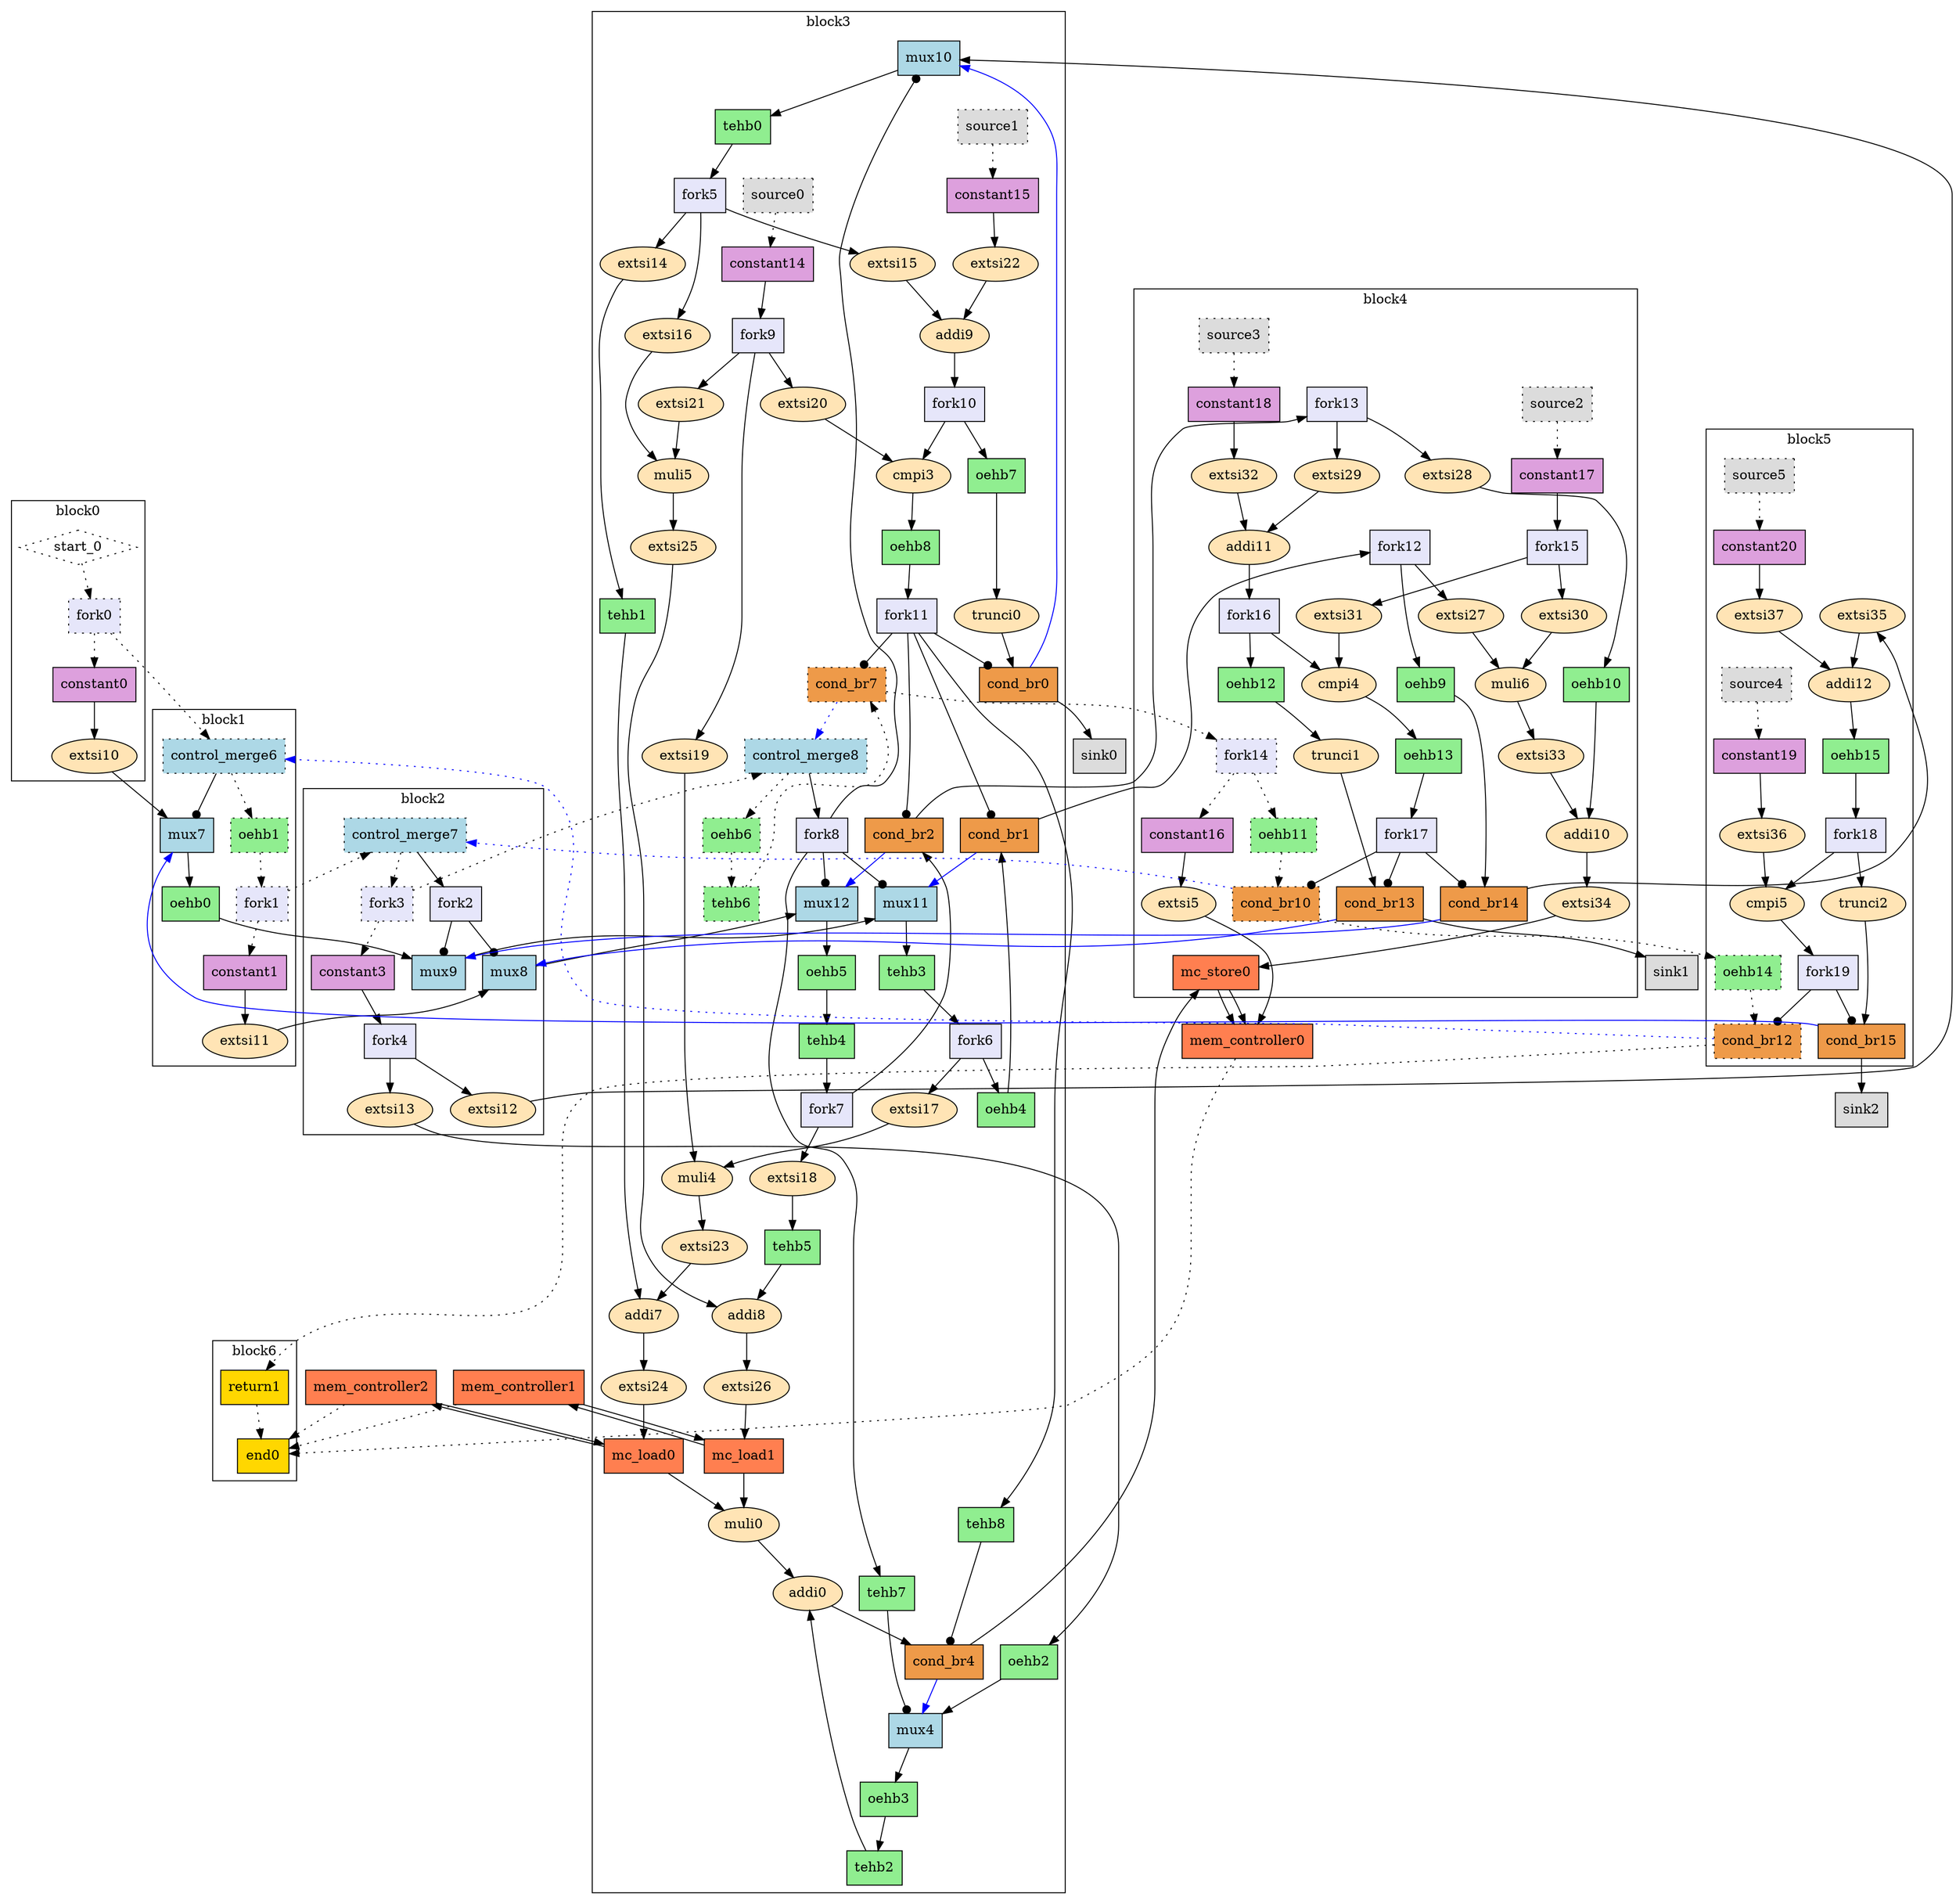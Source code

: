 Digraph G {
  splines=spline;
  compound=true; // Allow edges between clusters
  // Units/Channels in BB 0
  subgraph "cluster0" {
    label="block0"
    // Units from function arguments
    "start_0" [mlir_op="handshake.func", shape=diamond, label="start_0", style="dotted", type="Entry", control="true", in="in1:0", out="out1:0", bbID=1]
    // Units in BB 0
    "fork0" [mlir_op="handshake.fork", label="fork0", fillcolor=lavender, shape="box", style="filled, dotted", type="Fork", delay="0.000 0.100 0.100 0.000 0.000 0.000 0.000 0.000", in="in1:0", out="out1:0 out2:0", bbID=1]
    "constant0" [mlir_op="handshake.constant", label="constant0", fillcolor=plum, shape="box", style="filled", type="Constant", delay="0.000 0.000 0.000 0.000 0.000 0.000 0.000 0.000", in="in1:1", out="out1:1", value="0x0", bbID=1]
    "extsi10" [mlir_op="arith.extsi", label="extsi10", fillcolor=moccasin, shape="oval", style="filled", type="Operator", delay="0.000 0.000 0.000 0.000 0.000 0.000 0.000 0.000", in="in1:1", latency="0", op="sext_op", out="out1:6", II=1, bbID=1]
    // Channels from function arguments
    "start_0" -> "fork0" [style="dotted", dir="both", arrowtail="none", arrowhead="normal", from="out1", to="in1"]
    // Channels in BB 0
    "fork0" -> "constant0" [style="dotted", dir="both", arrowtail="none", arrowhead="normal", from="out2", to="in1"]
    "constant0" -> "extsi10" [style="solid", dir="both", arrowtail="none", arrowhead="normal", from="out1", to="in1"]
  }
  // Units/Channels in BB 1
  subgraph "cluster1" {
    label="block1"
    // Units in BB 1
    "mux7" [mlir_op="handshake.mux", label="mux7", fillcolor=lightblue, shape="box", style="filled", type="Mux", delay="1.412 1.397 0.000 1.412 1.397 1.412 0.000 0.000", in="in1?:1 in2:6 in3:6", out="out1:6", bbID=2]
    "control_merge6" [mlir_op="handshake.control_merge", label="control_merge6", fillcolor=lightblue, shape="box", style="filled, dotted", type="CntrlMerge", delay="0.000 1.397 0.000 0.000 0.000 0.000 0.000 0.000", in="in1:0 in2:0", out="out1:0 out2?:1", bbID=2]
    "oehb1" [mlir_op="handshake.oehb", label="oehb1", fillcolor=lightgreen, shape="box", style="filled, dotted", type="OEHB", delay="0.000 0.000 0.000 0.000 0.000 0.000 0.000 0.000", in="in1:0", out="out1:0", bbID=2, slots=1]
    "fork1" [mlir_op="handshake.fork", label="fork1", fillcolor=lavender, shape="box", style="filled, dotted", type="Fork", delay="0.000 0.100 0.100 0.000 0.000 0.000 0.000 0.000", in="in1:0", out="out1:0 out2:0", bbID=2]
    "constant1" [mlir_op="handshake.constant", label="constant1", fillcolor=plum, shape="box", style="filled", type="Constant", delay="0.000 0.000 0.000 0.000 0.000 0.000 0.000 0.000", in="in1:1", out="out1:1", value="0x0", bbID=2]
    "extsi11" [mlir_op="arith.extsi", label="extsi11", fillcolor=moccasin, shape="oval", style="filled", type="Operator", delay="0.000 0.000 0.000 0.000 0.000 0.000 0.000 0.000", in="in1:1", latency="0", op="sext_op", out="out1:6", II=1, bbID=2]
    "oehb0" [mlir_op="handshake.oehb", label="oehb0", fillcolor=lightgreen, shape="box", style="filled", type="OEHB", delay="0.000 0.000 0.000 0.000 0.000 0.000 0.000 0.000", in="in1:6", out="out1:6", bbID=2, slots=1]
    // Channels in BB 1
    "mux7" -> "oehb0" [style="solid", dir="both", arrowtail="none", arrowhead="normal", from="out1", to="in1"]
    "control_merge6" -> "oehb1" [style="dotted", dir="both", arrowtail="none", arrowhead="normal", from="out1", to="in1"]
    "control_merge6" -> "mux7" [style="solid", dir="both", arrowtail="none", arrowhead="dot", from="out2", to="in1"]
    "oehb1" -> "fork1" [style="dotted", dir="both", arrowtail="none", arrowhead="normal", from="out1", to="in1"]
    "fork1" -> "constant1" [style="dotted", dir="both", arrowtail="none", arrowhead="normal", from="out1", to="in1"]
    "constant1" -> "extsi11" [style="solid", dir="both", arrowtail="none", arrowhead="normal", from="out1", to="in1"]
  }
  // Units/Channels in BB 2
  subgraph "cluster2" {
    label="block2"
    // Units in BB 2
    "mux8" [mlir_op="handshake.mux", label="mux8", fillcolor=lightblue, shape="box", style="filled", type="Mux", delay="1.412 1.397 0.000 1.412 1.397 1.412 0.000 0.000", in="in1?:1 in2:6 in3:6", out="out1:6", bbID=3]
    "mux9" [mlir_op="handshake.mux", label="mux9", fillcolor=lightblue, shape="box", style="filled", type="Mux", delay="1.412 1.397 0.000 1.412 1.397 1.412 0.000 0.000", in="in1?:1 in2:6 in3:6", out="out1:6", bbID=3]
    "control_merge7" [mlir_op="handshake.control_merge", label="control_merge7", fillcolor=lightblue, shape="box", style="filled, dotted", type="CntrlMerge", delay="0.000 1.397 0.000 0.000 0.000 0.000 0.000 0.000", in="in1:0 in2:0", out="out1:0 out2?:1", bbID=3]
    "fork2" [mlir_op="handshake.fork", label="fork2", fillcolor=lavender, shape="box", style="filled", type="Fork", delay="0.000 0.100 0.100 0.000 0.000 0.000 0.000 0.000", in="in1:1", out="out1:1 out2:1", bbID=3]
    "fork3" [mlir_op="handshake.fork", label="fork3", fillcolor=lavender, shape="box", style="filled, dotted", type="Fork", delay="0.000 0.100 0.100 0.000 0.000 0.000 0.000 0.000", in="in1:0", out="out1:0 out2:0", bbID=3]
    "constant3" [mlir_op="handshake.constant", label="constant3", fillcolor=plum, shape="box", style="filled", type="Constant", delay="0.000 0.000 0.000 0.000 0.000 0.000 0.000 0.000", in="in1:1", out="out1:1", value="0x0", bbID=3]
    "fork4" [mlir_op="handshake.fork", label="fork4", fillcolor=lavender, shape="box", style="filled", type="Fork", delay="0.000 0.100 0.100 0.000 0.000 0.000 0.000 0.000", in="in1:1", out="out1:1 out2:1", bbID=3]
    "extsi12" [mlir_op="arith.extsi", label="extsi12", fillcolor=moccasin, shape="oval", style="filled", type="Operator", delay="0.000 0.000 0.000 0.000 0.000 0.000 0.000 0.000", in="in1:1", latency="0", op="sext_op", out="out1:6", II=1, bbID=3]
    "extsi13" [mlir_op="arith.extsi", label="extsi13", fillcolor=moccasin, shape="oval", style="filled", type="Operator", delay="0.000 0.000 0.000 0.000 0.000 0.000 0.000 0.000", in="in1:1", latency="0", op="sext_op", out="out1:32", II=1, bbID=3]
    // Channels in BB 2
    "control_merge7" -> "fork3" [style="dotted", dir="both", arrowtail="none", arrowhead="normal", from="out1", to="in1"]
    "control_merge7" -> "fork2" [style="solid", dir="both", arrowtail="none", arrowhead="normal", from="out2", to="in1"]
    "fork2" -> "mux9" [style="solid", dir="both", arrowtail="none", arrowhead="dot", from="out1", to="in1"]
    "fork2" -> "mux8" [style="solid", dir="both", arrowtail="none", arrowhead="dot", from="out2", to="in1"]
    "fork3" -> "constant3" [style="dotted", dir="both", arrowtail="none", arrowhead="normal", from="out1", to="in1"]
    "constant3" -> "fork4" [style="solid", dir="both", arrowtail="none", arrowhead="normal", from="out1", to="in1"]
    "fork4" -> "extsi12" [style="solid", dir="both", arrowtail="none", arrowhead="normal", from="out1", to="in1"]
    "fork4" -> "extsi13" [style="solid", dir="both", arrowtail="none", arrowhead="normal", from="out2", to="in1"]
  }
  // Units/Channels in BB 3
  subgraph "cluster3" {
    label="block3"
    // Units in BB 3
    "mux10" [mlir_op="handshake.mux", label="mux10", fillcolor=lightblue, shape="box", style="filled", type="Mux", delay="1.412 1.397 0.000 1.412 1.397 1.412 0.000 0.000", in="in1?:1 in2:6 in3:6", out="out1:6", bbID=4]
    "tehb0" [mlir_op="handshake.tehb", label="tehb0", fillcolor=lightgreen, shape="box", style="filled", type="Buffer", delay="0.000 0.000 0.000 0.000 0.000 0.000 0.000 0.000", in="in1:6", out="out1:6", transparent="true", bbID=4, slots=4001]
    "fork5" [mlir_op="handshake.fork", label="fork5", fillcolor=lavender, shape="box", style="filled", type="Fork", delay="0.000 0.100 0.100 0.000 0.000 0.000 0.000 0.000", in="in1:6", out="out1:6 out2:6 out3:6", bbID=4]
    "extsi14" [mlir_op="arith.extsi", label="extsi14", fillcolor=moccasin, shape="oval", style="filled", type="Operator", delay="0.000 0.000 0.000 0.000 0.000 0.000 0.000 0.000", in="in1:6", latency="0", op="sext_op", out="out1:13", II=1, bbID=4]
    "extsi15" [mlir_op="arith.extsi", label="extsi15", fillcolor=moccasin, shape="oval", style="filled", type="Operator", delay="0.000 0.000 0.000 0.000 0.000 0.000 0.000 0.000", in="in1:6", latency="0", op="sext_op", out="out1:7", II=1, bbID=4]
    "extsi16" [mlir_op="arith.extsi", label="extsi16", fillcolor=moccasin, shape="oval", style="filled", type="Operator", delay="0.000 0.000 0.000 0.000 0.000 0.000 0.000 0.000", in="in1:6", latency="0", op="sext_op", out="out1:12", II=1, bbID=4]
    "oehb2" [mlir_op="handshake.oehb", label="oehb2", fillcolor=lightgreen, shape="box", style="filled", type="OEHB", delay="0.000 0.000 0.000 0.000 0.000 0.000 0.000 0.000", in="in1:32", out="out1:32", bbID=4, slots=1]
    "tehb7" [mlir_op="handshake.tehb", label="tehb7", fillcolor=lightgreen, shape="box", style="filled", type="Buffer", delay="0.000 0.000 0.000 0.000 0.000 0.000 0.000 0.000", in="in1:1", out="out1:1", transparent="true", bbID=4, slots=2007]
    "mux4" [mlir_op="handshake.mux", label="mux4", fillcolor=lightblue, shape="box", style="filled", type="Mux", delay="1.412 1.397 0.000 1.412 1.397 1.412 0.000 0.000", in="in1?:1 in2:32 in3:32", out="out1:32", bbID=4]
    "mux11" [mlir_op="handshake.mux", label="mux11", fillcolor=lightblue, shape="box", style="filled", type="Mux", delay="1.412 1.397 0.000 1.412 1.397 1.412 0.000 0.000", in="in1?:1 in2:6 in3:6", out="out1:6", bbID=4]
    "tehb3" [mlir_op="handshake.tehb", label="tehb3", fillcolor=lightgreen, shape="box", style="filled", type="Buffer", delay="0.000 0.000 0.000 0.000 0.000 0.000 0.000 0.000", in="in1:6", out="out1:6", transparent="true", bbID=4, slots=4001]
    "fork6" [mlir_op="handshake.fork", label="fork6", fillcolor=lavender, shape="box", style="filled", type="Fork", delay="0.000 0.100 0.100 0.000 0.000 0.000 0.000 0.000", in="in1:6", out="out1:6 out2:6", bbID=4]
    "extsi17" [mlir_op="arith.extsi", label="extsi17", fillcolor=moccasin, shape="oval", style="filled", type="Operator", delay="0.000 0.000 0.000 0.000 0.000 0.000 0.000 0.000", in="in1:6", latency="0", op="sext_op", out="out1:12", II=1, bbID=4]
    "mux12" [mlir_op="handshake.mux", label="mux12", fillcolor=lightblue, shape="box", style="filled", type="Mux", delay="1.412 1.397 0.000 1.412 1.397 1.412 0.000 0.000", in="in1?:1 in2:6 in3:6", out="out1:6", bbID=4]
    "oehb5" [mlir_op="handshake.oehb", label="oehb5", fillcolor=lightgreen, shape="box", style="filled", type="OEHB", delay="0.000 0.000 0.000 0.000 0.000 0.000 0.000 0.000", in="in1:6", out="out1:6", bbID=4, slots=1]
    "tehb4" [mlir_op="handshake.tehb", label="tehb4", fillcolor=lightgreen, shape="box", style="filled", type="Buffer", delay="0.000 0.000 0.000 0.000 0.000 0.000 0.000 0.000", in="in1:6", out="out1:6", transparent="true", bbID=4, slots=4001]
    "fork7" [mlir_op="handshake.fork", label="fork7", fillcolor=lavender, shape="box", style="filled", type="Fork", delay="0.000 0.100 0.100 0.000 0.000 0.000 0.000 0.000", in="in1:6", out="out1:6 out2:6", bbID=4]
    "extsi18" [mlir_op="arith.extsi", label="extsi18", fillcolor=moccasin, shape="oval", style="filled", type="Operator", delay="0.000 0.000 0.000 0.000 0.000 0.000 0.000 0.000", in="in1:6", latency="0", op="sext_op", out="out1:13", II=1, bbID=4]
    "control_merge8" [mlir_op="handshake.control_merge", label="control_merge8", fillcolor=lightblue, shape="box", style="filled, dotted", type="CntrlMerge", delay="0.000 1.397 0.000 0.000 0.000 0.000 0.000 0.000", in="in1:0 in2:0", out="out1:0 out2?:1", bbID=4]
    "fork8" [mlir_op="handshake.fork", label="fork8", fillcolor=lavender, shape="box", style="filled", type="Fork", delay="0.000 0.100 0.100 0.000 0.000 0.000 0.000 0.000", in="in1:1", out="out1:1 out2:1 out3:1 out4:1", bbID=4]
    "source0" [mlir_op="handshake.source", label="source0", fillcolor=gainsboro, shape="box", style="filled, dotted", type="Source", delay="0.000 0.000 0.000 0.000 0.000 0.000 0.000 0.000", out="out1:0", bbID=4]
    "constant14" [mlir_op="handshake.constant", label="constant14", fillcolor=plum, shape="box", style="filled", type="Constant", delay="0.000 0.000 0.000 0.000 0.000 0.000 0.000 0.000", in="in1:6", out="out1:6", value="0x1e", bbID=4]
    "fork9" [mlir_op="handshake.fork", label="fork9", fillcolor=lavender, shape="box", style="filled", type="Fork", delay="0.000 0.100 0.100 0.000 0.000 0.000 0.000 0.000", in="in1:6", out="out1:6 out2:6 out3:6", bbID=4]
    "extsi19" [mlir_op="arith.extsi", label="extsi19", fillcolor=moccasin, shape="oval", style="filled", type="Operator", delay="0.000 0.000 0.000 0.000 0.000 0.000 0.000 0.000", in="in1:6", latency="0", op="sext_op", out="out1:12", II=1, bbID=4]
    "extsi20" [mlir_op="arith.extsi", label="extsi20", fillcolor=moccasin, shape="oval", style="filled", type="Operator", delay="0.000 0.000 0.000 0.000 0.000 0.000 0.000 0.000", in="in1:6", latency="0", op="sext_op", out="out1:7", II=1, bbID=4]
    "extsi21" [mlir_op="arith.extsi", label="extsi21", fillcolor=moccasin, shape="oval", style="filled", type="Operator", delay="0.000 0.000 0.000 0.000 0.000 0.000 0.000 0.000", in="in1:6", latency="0", op="sext_op", out="out1:12", II=1, bbID=4]
    "source1" [mlir_op="handshake.source", label="source1", fillcolor=gainsboro, shape="box", style="filled, dotted", type="Source", delay="0.000 0.000 0.000 0.000 0.000 0.000 0.000 0.000", out="out1:0", bbID=4]
    "constant15" [mlir_op="handshake.constant", label="constant15", fillcolor=plum, shape="box", style="filled", type="Constant", delay="0.000 0.000 0.000 0.000 0.000 0.000 0.000 0.000", in="in1:2", out="out1:2", value="0x1", bbID=4]
    "extsi22" [mlir_op="arith.extsi", label="extsi22", fillcolor=moccasin, shape="oval", style="filled", type="Operator", delay="0.000 0.000 0.000 0.000 0.000 0.000 0.000 0.000", in="in1:2", latency="0", op="sext_op", out="out1:7", II=1, bbID=4]
    "muli4" [mlir_op="arith.muli", label="muli4", fillcolor=moccasin, shape="oval", style="filled", type="Operator", delay="0.000 0.000 0.000 1.409 0.000 0.000 0.000 0.000", in="in1:12 in2:12", latency="4", op="mul_op", out="out1:12", II=1, bbID=4]
    "extsi23" [mlir_op="arith.extsi", label="extsi23", fillcolor=moccasin, shape="oval", style="filled", type="Operator", delay="0.000 0.000 0.000 0.000 0.000 0.000 0.000 0.000", in="in1:12", latency="0", op="sext_op", out="out1:13", II=1, bbID=4]
    "tehb1" [mlir_op="handshake.tehb", label="tehb1", fillcolor=lightgreen, shape="box", style="filled", type="Buffer", delay="0.000 0.000 0.000 0.000 0.000 0.000 0.000 0.000", in="in1:13", out="out1:13", transparent="true", bbID=4, slots=2003]
    "addi7" [mlir_op="arith.addi", label="addi7", fillcolor=moccasin, shape="oval", style="filled", type="Operator", delay="2.047 1.397 1.400 1.409 0.000 0.000 0.000 0.000", in="in1:13 in2:13", latency="0", op="add_op", out="out1:13", II=1, bbID=4]
    "extsi24" [mlir_op="arith.extsi", label="extsi24", fillcolor=moccasin, shape="oval", style="filled", type="Operator", delay="0.000 0.000 0.000 0.000 0.000 0.000 0.000 0.000", in="in1:13", latency="0", op="sext_op", out="out1:32", II=1, bbID=4]
    "mc_load0" [mlir_op="handshake.mc_load", label="mc_load0", fillcolor=coral, shape="box", style="filled", type="Operator", delay="1.412 1.409 0.000 0.000 0.000 0.000 0.000 0.000", in="in1:32 in2:32", latency="1", op="mc_load_op", out="out1:32 out2:32", II=1, bbID=4, portId=0]
    "muli5" [mlir_op="arith.muli", label="muli5", fillcolor=moccasin, shape="oval", style="filled", type="Operator", delay="0.000 0.000 0.000 1.409 0.000 0.000 0.000 0.000", in="in1:12 in2:12", latency="4", op="mul_op", out="out1:12", II=1, bbID=4]
    "extsi25" [mlir_op="arith.extsi", label="extsi25", fillcolor=moccasin, shape="oval", style="filled", type="Operator", delay="0.000 0.000 0.000 0.000 0.000 0.000 0.000 0.000", in="in1:12", latency="0", op="sext_op", out="out1:13", II=1, bbID=4]
    "tehb5" [mlir_op="handshake.tehb", label="tehb5", fillcolor=lightgreen, shape="box", style="filled", type="Buffer", delay="0.000 0.000 0.000 0.000 0.000 0.000 0.000 0.000", in="in1:13", out="out1:13", transparent="true", bbID=4, slots=2003]
    "addi8" [mlir_op="arith.addi", label="addi8", fillcolor=moccasin, shape="oval", style="filled", type="Operator", delay="2.047 1.397 1.400 1.409 0.000 0.000 0.000 0.000", in="in1:13 in2:13", latency="0", op="add_op", out="out1:13", II=1, bbID=4]
    "extsi26" [mlir_op="arith.extsi", label="extsi26", fillcolor=moccasin, shape="oval", style="filled", type="Operator", delay="0.000 0.000 0.000 0.000 0.000 0.000 0.000 0.000", in="in1:13", latency="0", op="sext_op", out="out1:32", II=1, bbID=4]
    "mc_load1" [mlir_op="handshake.mc_load", label="mc_load1", fillcolor=coral, shape="box", style="filled", type="Operator", delay="1.412 1.409 0.000 0.000 0.000 0.000 0.000 0.000", in="in1:32 in2:32", latency="1", op="mc_load_op", out="out1:32 out2:32", II=1, bbID=4, portId=0]
    "muli0" [mlir_op="arith.muli", label="muli0", fillcolor=moccasin, shape="oval", style="filled", type="Operator", delay="0.000 0.000 0.000 1.409 0.000 0.000 0.000 0.000", in="in1:32 in2:32", latency="4", op="mul_op", out="out1:32", II=1, bbID=4]
    "oehb3" [mlir_op="handshake.oehb", label="oehb3", fillcolor=lightgreen, shape="box", style="filled", type="OEHB", delay="0.000 0.000 0.000 0.000 0.000 0.000 0.000 0.000", in="in1:32", out="out1:32", bbID=4, slots=1]
    "tehb2" [mlir_op="handshake.tehb", label="tehb2", fillcolor=lightgreen, shape="box", style="filled", type="Buffer", delay="0.000 0.000 0.000 0.000 0.000 0.000 0.000 0.000", in="in1:32", out="out1:32", transparent="true", bbID=4, slots=4001]
    "addi0" [mlir_op="arith.addi", label="addi0", fillcolor=moccasin, shape="oval", style="filled", type="Operator", delay="2.287 1.397 1.400 1.409 0.000 0.000 0.000 0.000", in="in1:32 in2:32", latency="0", op="add_op", out="out1:32", II=1, bbID=4]
    "addi9" [mlir_op="arith.addi", label="addi9", fillcolor=moccasin, shape="oval", style="filled", type="Operator", delay="1.927 1.397 1.400 1.409 0.000 0.000 0.000 0.000", in="in1:7 in2:7", latency="0", op="add_op", out="out1:7", II=1, bbID=4]
    "fork10" [mlir_op="handshake.fork", label="fork10", fillcolor=lavender, shape="box", style="filled", type="Fork", delay="0.000 0.100 0.100 0.000 0.000 0.000 0.000 0.000", in="in1:7", out="out1:7 out2:7", bbID=4]
    "oehb7" [mlir_op="handshake.oehb", label="oehb7", fillcolor=lightgreen, shape="box", style="filled", type="OEHB", delay="0.000 0.000 0.000 0.000 0.000 0.000 0.000 0.000", in="in1:7", out="out1:7", bbID=4, slots=1]
    "trunci0" [mlir_op="arith.trunci", label="trunci0", fillcolor=moccasin, shape="oval", style="filled", type="Operator", delay="0.000 0.000 0.000 0.000 0.000 0.000 0.000 0.000", in="in1:7", latency="0", op="trunc_op", out="out1:6", II=1, bbID=4]
    "cmpi3" [mlir_op="arith.cmpi<", label="cmpi3", fillcolor=moccasin, shape="oval", style="filled", type="Operator", delay="1.998 1.397 1.400 1.409 0.000 0.000 0.000 0.000", in="in1:7 in2:7", latency="0", op="icmp_ult_op", out="out1:1", II=1, bbID=4]
    "oehb8" [mlir_op="handshake.oehb", label="oehb8", fillcolor=lightgreen, shape="box", style="filled", type="OEHB", delay="0.000 0.000 0.000 0.000 0.000 0.000 0.000 0.000", in="in1:1", out="out1:1", bbID=4, slots=1]
    "fork11" [mlir_op="handshake.fork", label="fork11", fillcolor=lavender, shape="box", style="filled", type="Fork", delay="0.000 0.100 0.100 0.000 0.000 0.000 0.000 0.000", in="in1:1", out="out1:1 out2:1 out3:1 out4:1 out5:1", bbID=4]
    "cond_br0" [mlir_op="handshake.cond_br", label="cond_br0", fillcolor=tan2, shape="box", style="filled", type="Branch", delay="0.000 1.409 1.411 1.412 1.400 1.412 0.000 0.000", in="in1:6 in2?:1", out="out1+:6 out2-:6", bbID=4]
    "tehb8" [mlir_op="handshake.tehb", label="tehb8", fillcolor=lightgreen, shape="box", style="filled", type="Buffer", delay="0.000 0.000 0.000 0.000 0.000 0.000 0.000 0.000", in="in1:1", out="out1:1", transparent="true", bbID=4, slots=2007]
    "cond_br4" [mlir_op="handshake.cond_br", label="cond_br4", fillcolor=tan2, shape="box", style="filled", type="Branch", delay="0.000 1.409 1.411 1.412 1.400 1.412 0.000 0.000", in="in1:32 in2?:1", out="out1+:32 out2-:32", bbID=4]
    "oehb4" [mlir_op="handshake.oehb", label="oehb4", fillcolor=lightgreen, shape="box", style="filled", type="OEHB", delay="0.000 0.000 0.000 0.000 0.000 0.000 0.000 0.000", in="in1:6", out="out1:6", bbID=4, slots=1]
    "cond_br1" [mlir_op="handshake.cond_br", label="cond_br1", fillcolor=tan2, shape="box", style="filled", type="Branch", delay="0.000 1.409 1.411 1.412 1.400 1.412 0.000 0.000", in="in1:6 in2?:1", out="out1+:6 out2-:6", bbID=4]
    "cond_br2" [mlir_op="handshake.cond_br", label="cond_br2", fillcolor=tan2, shape="box", style="filled", type="Branch", delay="0.000 1.409 1.411 1.412 1.400 1.412 0.000 0.000", in="in1:6 in2?:1", out="out1+:6 out2-:6", bbID=4]
    "oehb6" [mlir_op="handshake.oehb", label="oehb6", fillcolor=lightgreen, shape="box", style="filled, dotted", type="OEHB", delay="0.000 0.000 0.000 0.000 0.000 0.000 0.000 0.000", in="in1:0", out="out1:0", bbID=4, slots=1]
    "tehb6" [mlir_op="handshake.tehb", label="tehb6", fillcolor=lightgreen, shape="box", style="filled, dotted", type="Buffer", delay="0.000 0.000 0.000 0.000 0.000 0.000 0.000 0.000", in="in1:0", out="out1:0", transparent="true", bbID=4, slots=4001]
    "cond_br7" [mlir_op="handshake.cond_br", label="cond_br7", fillcolor=tan2, shape="box", style="filled, dotted", type="Branch", delay="0.000 1.409 1.411 1.412 1.400 1.412 0.000 0.000", in="in1:0 in2?:1", out="out1+:0 out2-:0", bbID=4]
    // Channels in BB 3
    "mux10" -> "tehb0" [style="solid", dir="both", arrowtail="none", arrowhead="normal", from="out1", to="in1"]
    "tehb0" -> "fork5" [style="solid", dir="both", arrowtail="none", arrowhead="normal", from="out1", to="in1"]
    "fork5" -> "extsi14" [style="solid", dir="both", arrowtail="none", arrowhead="normal", from="out1", to="in1"]
    "fork5" -> "extsi15" [style="solid", dir="both", arrowtail="none", arrowhead="normal", from="out2", to="in1"]
    "fork5" -> "extsi16" [style="solid", dir="both", arrowtail="none", arrowhead="normal", from="out3", to="in1"]
    "extsi14" -> "tehb1" [style="solid", dir="both", arrowtail="none", arrowhead="normal", from="out1", to="in1"]
    "extsi15" -> "addi9" [style="solid", dir="both", arrowtail="none", arrowhead="normal", from="out1", to="in1"]
    "extsi16" -> "muli5" [style="solid", dir="both", arrowtail="none", arrowhead="normal", from="out1", to="in1"]
    "oehb2" -> "mux4" [style="solid", dir="both", arrowtail="none", arrowhead="normal", from="out1", to="in3"]
    "tehb7" -> "mux4" [style="solid", dir="both", arrowtail="none", arrowhead="dot", from="out1", to="in1"]
    "mux4" -> "oehb3" [style="solid", dir="both", arrowtail="none", arrowhead="normal", from="out1", to="in1"]
    "mux11" -> "tehb3" [style="solid", dir="both", arrowtail="none", arrowhead="normal", from="out1", to="in1"]
    "tehb3" -> "fork6" [style="solid", dir="both", arrowtail="none", arrowhead="normal", from="out1", to="in1"]
    "fork6" -> "oehb4" [style="solid", dir="both", arrowtail="none", arrowhead="normal", from="out1", to="in1"]
    "fork6" -> "extsi17" [style="solid", dir="both", arrowtail="none", arrowhead="normal", from="out2", to="in1"]
    "extsi17" -> "muli4" [style="solid", dir="both", arrowtail="none", arrowhead="normal", from="out1", to="in1"]
    "mux12" -> "oehb5" [style="solid", dir="both", arrowtail="none", arrowhead="normal", from="out1", to="in1"]
    "oehb5" -> "tehb4" [style="solid", dir="both", arrowtail="none", arrowhead="normal", from="out1", to="in1"]
    "tehb4" -> "fork7" [style="solid", dir="both", arrowtail="none", arrowhead="normal", from="out1", to="in1"]
    "fork7" -> "cond_br2" [style="solid", dir="both", arrowtail="none", arrowhead="normal", from="out1", to="in1"]
    "fork7" -> "extsi18" [style="solid", dir="both", arrowtail="none", arrowhead="normal", from="out2", to="in1"]
    "extsi18" -> "tehb5" [style="solid", dir="both", arrowtail="none", arrowhead="normal", from="out1", to="in1"]
    "control_merge8" -> "oehb6" [style="dotted", dir="both", arrowtail="none", arrowhead="normal", from="out1", to="in1"]
    "control_merge8" -> "fork8" [style="solid", dir="both", arrowtail="none", arrowhead="normal", from="out2", to="in1"]
    "fork8" -> "mux11" [style="solid", dir="both", arrowtail="none", arrowhead="dot", from="out1", to="in1"]
    "fork8" -> "mux12" [style="solid", dir="both", arrowtail="none", arrowhead="dot", from="out2", to="in1"]
    "fork8" -> "mux10" [style="solid", dir="both", arrowtail="none", arrowhead="dot", from="out3", to="in1"]
    "fork8" -> "tehb7" [style="solid", dir="both", arrowtail="none", arrowhead="normal", from="out4", to="in1"]
    "source0" -> "constant14" [style="dotted", dir="both", arrowtail="none", arrowhead="normal", from="out1", to="in1"]
    "constant14" -> "fork9" [style="solid", dir="both", arrowtail="none", arrowhead="normal", from="out1", to="in1"]
    "fork9" -> "extsi19" [style="solid", dir="both", arrowtail="none", arrowhead="normal", from="out1", to="in1"]
    "fork9" -> "extsi20" [style="solid", dir="both", arrowtail="none", arrowhead="normal", from="out2", to="in1"]
    "fork9" -> "extsi21" [style="solid", dir="both", arrowtail="none", arrowhead="normal", from="out3", to="in1"]
    "extsi19" -> "muli4" [style="solid", dir="both", arrowtail="none", arrowhead="normal", from="out1", to="in2"]
    "extsi20" -> "cmpi3" [style="solid", dir="both", arrowtail="none", arrowhead="normal", from="out1", to="in2"]
    "extsi21" -> "muli5" [style="solid", dir="both", arrowtail="none", arrowhead="normal", from="out1", to="in2"]
    "source1" -> "constant15" [style="dotted", dir="both", arrowtail="none", arrowhead="normal", from="out1", to="in1"]
    "constant15" -> "extsi22" [style="solid", dir="both", arrowtail="none", arrowhead="normal", from="out1", to="in1"]
    "extsi22" -> "addi9" [style="solid", dir="both", arrowtail="none", arrowhead="normal", from="out1", to="in2"]
    "muli4" -> "extsi23" [style="solid", dir="both", arrowtail="none", arrowhead="normal", from="out1", to="in1"]
    "extsi23" -> "addi7" [style="solid", dir="both", arrowtail="none", arrowhead="normal", from="out1", to="in2"]
    "tehb1" -> "addi7" [style="solid", dir="both", arrowtail="none", arrowhead="normal", from="out1", to="in1"]
    "addi7" -> "extsi24" [style="solid", dir="both", arrowtail="none", arrowhead="normal", from="out1", to="in1"]
    "extsi24" -> "mc_load0" [style="solid", dir="both", arrowtail="none", arrowhead="normal", from="out1", to="in2"]
    "mc_load0" -> "muli0" [style="solid", dir="both", arrowtail="none", arrowhead="normal", from="out1", to="in1"]
    "muli5" -> "extsi25" [style="solid", dir="both", arrowtail="none", arrowhead="normal", from="out1", to="in1"]
    "extsi25" -> "addi8" [style="solid", dir="both", arrowtail="none", arrowhead="normal", from="out1", to="in2"]
    "tehb5" -> "addi8" [style="solid", dir="both", arrowtail="none", arrowhead="normal", from="out1", to="in1"]
    "addi8" -> "extsi26" [style="solid", dir="both", arrowtail="none", arrowhead="normal", from="out1", to="in1"]
    "extsi26" -> "mc_load1" [style="solid", dir="both", arrowtail="none", arrowhead="normal", from="out1", to="in2"]
    "mc_load1" -> "muli0" [style="solid", dir="both", arrowtail="none", arrowhead="normal", from="out1", to="in2"]
    "muli0" -> "addi0" [style="solid", dir="both", arrowtail="none", arrowhead="normal", from="out1", to="in2"]
    "oehb3" -> "tehb2" [style="solid", dir="both", arrowtail="none", arrowhead="normal", from="out1", to="in1"]
    "tehb2" -> "addi0" [style="solid", dir="both", arrowtail="none", arrowhead="normal", from="out1", to="in1"]
    "addi0" -> "cond_br4" [style="solid", dir="both", arrowtail="none", arrowhead="normal", from="out1", to="in1"]
    "addi9" -> "fork10" [style="solid", dir="both", arrowtail="none", arrowhead="normal", from="out1", to="in1"]
    "fork10" -> "oehb7" [style="solid", dir="both", arrowtail="none", arrowhead="normal", from="out1", to="in1"]
    "fork10" -> "cmpi3" [style="solid", dir="both", arrowtail="none", arrowhead="normal", from="out2", to="in1"]
    "oehb7" -> "trunci0" [style="solid", dir="both", arrowtail="none", arrowhead="normal", from="out1", to="in1"]
    "trunci0" -> "cond_br0" [style="solid", dir="both", arrowtail="none", arrowhead="normal", from="out1", to="in1"]
    "cmpi3" -> "oehb8" [style="solid", dir="both", arrowtail="none", arrowhead="normal", from="out1", to="in1"]
    "oehb8" -> "fork11" [style="solid", dir="both", arrowtail="none", arrowhead="normal", from="out1", to="in1"]
    "fork11" -> "cond_br0" [style="solid", dir="both", arrowtail="none", arrowhead="dot", from="out1", to="in2"]
    "fork11" -> "cond_br1" [style="solid", dir="both", arrowtail="none", arrowhead="dot", from="out2", to="in2"]
    "fork11" -> "cond_br2" [style="solid", dir="both", arrowtail="none", arrowhead="dot", from="out3", to="in2"]
    "fork11" -> "tehb8" [style="solid", dir="both", arrowtail="none", arrowhead="normal", from="out4", to="in1"]
    "fork11" -> "cond_br7" [style="solid", dir="both", arrowtail="none", arrowhead="dot", from="out5", to="in2"]
    "cond_br0" -> "mux10" [style="solid", dir="both", arrowtail="none", arrowhead="normal", from="out1", to="in2",  color="blue"]
    "tehb8" -> "cond_br4" [style="solid", dir="both", arrowtail="none", arrowhead="dot", from="out1", to="in2"]
    "cond_br4" -> "mux4" [style="solid", dir="both", arrowtail="none", arrowhead="normal", from="out1", to="in2",  color="blue"]
    "oehb4" -> "cond_br1" [style="solid", dir="both", arrowtail="none", arrowhead="normal", from="out1", to="in1"]
    "cond_br1" -> "mux11" [style="solid", dir="both", arrowtail="none", arrowhead="normal", from="out1", to="in2",  color="blue"]
    "cond_br2" -> "mux12" [style="solid", dir="both", arrowtail="none", arrowhead="normal", from="out1", to="in2",  color="blue"]
    "oehb6" -> "tehb6" [style="dotted", dir="both", arrowtail="none", arrowhead="normal", from="out1", to="in1"]
    "tehb6" -> "cond_br7" [style="dotted", dir="both", arrowtail="none", arrowhead="normal", from="out1", to="in1"]
    "cond_br7" -> "control_merge8" [style="dotted", dir="both", arrowtail="none", arrowhead="normal", from="out1", to="in1",  color="blue"]
  }
  // Units/Channels in BB 4
  subgraph "cluster4" {
    label="block4"
    // Units in BB 4
    "fork12" [mlir_op="handshake.fork", label="fork12", fillcolor=lavender, shape="box", style="filled", type="Fork", delay="0.000 0.100 0.100 0.000 0.000 0.000 0.000 0.000", in="in1:6", out="out1:6 out2:6", bbID=5]
    "extsi27" [mlir_op="arith.extsi", label="extsi27", fillcolor=moccasin, shape="oval", style="filled", type="Operator", delay="0.000 0.000 0.000 0.000 0.000 0.000 0.000 0.000", in="in1:6", latency="0", op="sext_op", out="out1:12", II=1, bbID=5]
    "fork13" [mlir_op="handshake.fork", label="fork13", fillcolor=lavender, shape="box", style="filled", type="Fork", delay="0.000 0.100 0.100 0.000 0.000 0.000 0.000 0.000", in="in1:6", out="out1:6 out2:6", bbID=5]
    "extsi28" [mlir_op="arith.extsi", label="extsi28", fillcolor=moccasin, shape="oval", style="filled", type="Operator", delay="0.000 0.000 0.000 0.000 0.000 0.000 0.000 0.000", in="in1:6", latency="0", op="sext_op", out="out1:13", II=1, bbID=5]
    "extsi29" [mlir_op="arith.extsi", label="extsi29", fillcolor=moccasin, shape="oval", style="filled", type="Operator", delay="0.000 0.000 0.000 0.000 0.000 0.000 0.000 0.000", in="in1:6", latency="0", op="sext_op", out="out1:7", II=1, bbID=5]
    "fork14" [mlir_op="handshake.fork", label="fork14", fillcolor=lavender, shape="box", style="filled, dotted", type="Fork", delay="0.000 0.100 0.100 0.000 0.000 0.000 0.000 0.000", in="in1:0", out="out1:0 out2:0", bbID=5]
    "constant16" [mlir_op="handshake.constant", label="constant16", fillcolor=plum, shape="box", style="filled", type="Constant", delay="0.000 0.000 0.000 0.000 0.000 0.000 0.000 0.000", in="in1:2", out="out1:2", value="0x1", bbID=5]
    "extsi5" [mlir_op="arith.extsi", label="extsi5", fillcolor=moccasin, shape="oval", style="filled", type="Operator", delay="0.000 0.000 0.000 0.000 0.000 0.000 0.000 0.000", in="in1:2", latency="0", op="sext_op", out="out1:32", II=1, bbID=5]
    "source2" [mlir_op="handshake.source", label="source2", fillcolor=gainsboro, shape="box", style="filled, dotted", type="Source", delay="0.000 0.000 0.000 0.000 0.000 0.000 0.000 0.000", out="out1:0", bbID=5]
    "constant17" [mlir_op="handshake.constant", label="constant17", fillcolor=plum, shape="box", style="filled", type="Constant", delay="0.000 0.000 0.000 0.000 0.000 0.000 0.000 0.000", in="in1:6", out="out1:6", value="0x1e", bbID=5]
    "fork15" [mlir_op="handshake.fork", label="fork15", fillcolor=lavender, shape="box", style="filled", type="Fork", delay="0.000 0.100 0.100 0.000 0.000 0.000 0.000 0.000", in="in1:6", out="out1:6 out2:6", bbID=5]
    "extsi30" [mlir_op="arith.extsi", label="extsi30", fillcolor=moccasin, shape="oval", style="filled", type="Operator", delay="0.000 0.000 0.000 0.000 0.000 0.000 0.000 0.000", in="in1:6", latency="0", op="sext_op", out="out1:12", II=1, bbID=5]
    "extsi31" [mlir_op="arith.extsi", label="extsi31", fillcolor=moccasin, shape="oval", style="filled", type="Operator", delay="0.000 0.000 0.000 0.000 0.000 0.000 0.000 0.000", in="in1:6", latency="0", op="sext_op", out="out1:7", II=1, bbID=5]
    "source3" [mlir_op="handshake.source", label="source3", fillcolor=gainsboro, shape="box", style="filled, dotted", type="Source", delay="0.000 0.000 0.000 0.000 0.000 0.000 0.000 0.000", out="out1:0", bbID=5]
    "constant18" [mlir_op="handshake.constant", label="constant18", fillcolor=plum, shape="box", style="filled", type="Constant", delay="0.000 0.000 0.000 0.000 0.000 0.000 0.000 0.000", in="in1:2", out="out1:2", value="0x1", bbID=5]
    "extsi32" [mlir_op="arith.extsi", label="extsi32", fillcolor=moccasin, shape="oval", style="filled", type="Operator", delay="0.000 0.000 0.000 0.000 0.000 0.000 0.000 0.000", in="in1:2", latency="0", op="sext_op", out="out1:7", II=1, bbID=5]
    "muli6" [mlir_op="arith.muli", label="muli6", fillcolor=moccasin, shape="oval", style="filled", type="Operator", delay="0.000 0.000 0.000 1.409 0.000 0.000 0.000 0.000", in="in1:12 in2:12", latency="4", op="mul_op", out="out1:12", II=1, bbID=5]
    "extsi33" [mlir_op="arith.extsi", label="extsi33", fillcolor=moccasin, shape="oval", style="filled", type="Operator", delay="0.000 0.000 0.000 0.000 0.000 0.000 0.000 0.000", in="in1:12", latency="0", op="sext_op", out="out1:13", II=1, bbID=5]
    "oehb10" [mlir_op="handshake.oehb", label="oehb10", fillcolor=lightgreen, shape="box", style="filled", type="OEHB", delay="0.000 0.000 0.000 0.000 0.000 0.000 0.000 0.000", in="in1:13", out="out1:13", bbID=5, slots=1]
    "addi10" [mlir_op="arith.addi", label="addi10", fillcolor=moccasin, shape="oval", style="filled", type="Operator", delay="2.047 1.397 1.400 1.409 0.000 0.000 0.000 0.000", in="in1:13 in2:13", latency="0", op="add_op", out="out1:13", II=1, bbID=5]
    "extsi34" [mlir_op="arith.extsi", label="extsi34", fillcolor=moccasin, shape="oval", style="filled", type="Operator", delay="0.000 0.000 0.000 0.000 0.000 0.000 0.000 0.000", in="in1:13", latency="0", op="sext_op", out="out1:32", II=1, bbID=5]
    "mc_store0" [mlir_op="handshake.mc_store", label="mc_store0", fillcolor=coral, shape="box", style="filled", type="Operator", delay="0.672 1.397 1.400 1.409 0.000 0.000 0.000 0.000", in="in1:32 in2:32", latency="0", op="mc_store_op", out="out1:32 out2:32", II=1, bbID=5, portId=0]
    "addi11" [mlir_op="arith.addi", label="addi11", fillcolor=moccasin, shape="oval", style="filled", type="Operator", delay="1.927 1.397 1.400 1.409 0.000 0.000 0.000 0.000", in="in1:7 in2:7", latency="0", op="add_op", out="out1:7", II=1, bbID=5]
    "fork16" [mlir_op="handshake.fork", label="fork16", fillcolor=lavender, shape="box", style="filled", type="Fork", delay="0.000 0.100 0.100 0.000 0.000 0.000 0.000 0.000", in="in1:7", out="out1:7 out2:7", bbID=5]
    "oehb12" [mlir_op="handshake.oehb", label="oehb12", fillcolor=lightgreen, shape="box", style="filled", type="OEHB", delay="0.000 0.000 0.000 0.000 0.000 0.000 0.000 0.000", in="in1:7", out="out1:7", bbID=5, slots=1]
    "trunci1" [mlir_op="arith.trunci", label="trunci1", fillcolor=moccasin, shape="oval", style="filled", type="Operator", delay="0.000 0.000 0.000 0.000 0.000 0.000 0.000 0.000", in="in1:7", latency="0", op="trunc_op", out="out1:6", II=1, bbID=5]
    "cmpi4" [mlir_op="arith.cmpi<", label="cmpi4", fillcolor=moccasin, shape="oval", style="filled", type="Operator", delay="1.998 1.397 1.400 1.409 0.000 0.000 0.000 0.000", in="in1:7 in2:7", latency="0", op="icmp_ult_op", out="out1:1", II=1, bbID=5]
    "oehb13" [mlir_op="handshake.oehb", label="oehb13", fillcolor=lightgreen, shape="box", style="filled", type="OEHB", delay="0.000 0.000 0.000 0.000 0.000 0.000 0.000 0.000", in="in1:1", out="out1:1", bbID=5, slots=1]
    "fork17" [mlir_op="handshake.fork", label="fork17", fillcolor=lavender, shape="box", style="filled", type="Fork", delay="0.000 0.100 0.100 0.000 0.000 0.000 0.000 0.000", in="in1:1", out="out1:1 out2:1 out3:1", bbID=5]
    "cond_br13" [mlir_op="handshake.cond_br", label="cond_br13", fillcolor=tan2, shape="box", style="filled", type="Branch", delay="0.000 1.409 1.411 1.412 1.400 1.412 0.000 0.000", in="in1:6 in2?:1", out="out1+:6 out2-:6", bbID=5]
    "oehb9" [mlir_op="handshake.oehb", label="oehb9", fillcolor=lightgreen, shape="box", style="filled", type="OEHB", delay="0.000 0.000 0.000 0.000 0.000 0.000 0.000 0.000", in="in1:6", out="out1:6", bbID=5, slots=1]
    "cond_br14" [mlir_op="handshake.cond_br", label="cond_br14", fillcolor=tan2, shape="box", style="filled", type="Branch", delay="0.000 1.409 1.411 1.412 1.400 1.412 0.000 0.000", in="in1:6 in2?:1", out="out1+:6 out2-:6", bbID=5]
    "oehb11" [mlir_op="handshake.oehb", label="oehb11", fillcolor=lightgreen, shape="box", style="filled, dotted", type="OEHB", delay="0.000 0.000 0.000 0.000 0.000 0.000 0.000 0.000", in="in1:0", out="out1:0", bbID=5, slots=1]
    "cond_br10" [mlir_op="handshake.cond_br", label="cond_br10", fillcolor=tan2, shape="box", style="filled, dotted", type="Branch", delay="0.000 1.409 1.411 1.412 1.400 1.412 0.000 0.000", in="in1:0 in2?:1", out="out1+:0 out2-:0", bbID=5]
    // Channels in BB 4
    "fork12" -> "oehb9" [style="solid", dir="both", arrowtail="none", arrowhead="normal", from="out1", to="in1"]
    "fork12" -> "extsi27" [style="solid", dir="both", arrowtail="none", arrowhead="normal", from="out2", to="in1"]
    "extsi27" -> "muli6" [style="solid", dir="both", arrowtail="none", arrowhead="normal", from="out1", to="in1"]
    "fork13" -> "extsi28" [style="solid", dir="both", arrowtail="none", arrowhead="normal", from="out1", to="in1"]
    "fork13" -> "extsi29" [style="solid", dir="both", arrowtail="none", arrowhead="normal", from="out2", to="in1"]
    "extsi28" -> "oehb10" [style="solid", dir="both", arrowtail="none", arrowhead="normal", from="out1", to="in1"]
    "extsi29" -> "addi11" [style="solid", dir="both", arrowtail="none", arrowhead="normal", from="out1", to="in1"]
    "fork14" -> "oehb11" [style="dotted", dir="both", arrowtail="none", arrowhead="normal", from="out1", to="in1"]
    "fork14" -> "constant16" [style="dotted", dir="both", arrowtail="none", arrowhead="normal", from="out2", to="in1"]
    "constant16" -> "extsi5" [style="solid", dir="both", arrowtail="none", arrowhead="normal", from="out1", to="in1"]
    "source2" -> "constant17" [style="dotted", dir="both", arrowtail="none", arrowhead="normal", from="out1", to="in1"]
    "constant17" -> "fork15" [style="solid", dir="both", arrowtail="none", arrowhead="normal", from="out1", to="in1"]
    "fork15" -> "extsi30" [style="solid", dir="both", arrowtail="none", arrowhead="normal", from="out1", to="in1"]
    "fork15" -> "extsi31" [style="solid", dir="both", arrowtail="none", arrowhead="normal", from="out2", to="in1"]
    "extsi30" -> "muli6" [style="solid", dir="both", arrowtail="none", arrowhead="normal", from="out1", to="in2"]
    "extsi31" -> "cmpi4" [style="solid", dir="both", arrowtail="none", arrowhead="normal", from="out1", to="in2"]
    "source3" -> "constant18" [style="dotted", dir="both", arrowtail="none", arrowhead="normal", from="out1", to="in1"]
    "constant18" -> "extsi32" [style="solid", dir="both", arrowtail="none", arrowhead="normal", from="out1", to="in1"]
    "extsi32" -> "addi11" [style="solid", dir="both", arrowtail="none", arrowhead="normal", from="out1", to="in2"]
    "muli6" -> "extsi33" [style="solid", dir="both", arrowtail="none", arrowhead="normal", from="out1", to="in1"]
    "extsi33" -> "addi10" [style="solid", dir="both", arrowtail="none", arrowhead="normal", from="out1", to="in2"]
    "oehb10" -> "addi10" [style="solid", dir="both", arrowtail="none", arrowhead="normal", from="out1", to="in1"]
    "addi10" -> "extsi34" [style="solid", dir="both", arrowtail="none", arrowhead="normal", from="out1", to="in1"]
    "extsi34" -> "mc_store0" [style="solid", dir="both", arrowtail="none", arrowhead="normal", from="out1", to="in2"]
    "addi11" -> "fork16" [style="solid", dir="both", arrowtail="none", arrowhead="normal", from="out1", to="in1"]
    "fork16" -> "oehb12" [style="solid", dir="both", arrowtail="none", arrowhead="normal", from="out1", to="in1"]
    "fork16" -> "cmpi4" [style="solid", dir="both", arrowtail="none", arrowhead="normal", from="out2", to="in1"]
    "oehb12" -> "trunci1" [style="solid", dir="both", arrowtail="none", arrowhead="normal", from="out1", to="in1"]
    "trunci1" -> "cond_br13" [style="solid", dir="both", arrowtail="none", arrowhead="normal", from="out1", to="in1"]
    "cmpi4" -> "oehb13" [style="solid", dir="both", arrowtail="none", arrowhead="normal", from="out1", to="in1"]
    "oehb13" -> "fork17" [style="solid", dir="both", arrowtail="none", arrowhead="normal", from="out1", to="in1"]
    "fork17" -> "cond_br13" [style="solid", dir="both", arrowtail="none", arrowhead="dot", from="out1", to="in2"]
    "fork17" -> "cond_br14" [style="solid", dir="both", arrowtail="none", arrowhead="dot", from="out2", to="in2"]
    "fork17" -> "cond_br10" [style="solid", dir="both", arrowtail="none", arrowhead="dot", from="out3", to="in2"]
    "oehb9" -> "cond_br14" [style="solid", dir="both", arrowtail="none", arrowhead="normal", from="out1", to="in1"]
    "oehb11" -> "cond_br10" [style="dotted", dir="both", arrowtail="none", arrowhead="normal", from="out1", to="in1"]
  }
  // Units/Channels in BB 5
  subgraph "cluster5" {
    label="block5"
    // Units in BB 5
    "extsi35" [mlir_op="arith.extsi", label="extsi35", fillcolor=moccasin, shape="oval", style="filled", type="Operator", delay="0.000 0.000 0.000 0.000 0.000 0.000 0.000 0.000", in="in1:6", latency="0", op="sext_op", out="out1:7", II=1, bbID=6]
    "oehb14" [mlir_op="handshake.oehb", label="oehb14", fillcolor=lightgreen, shape="box", style="filled, dotted", type="OEHB", delay="0.000 0.000 0.000 0.000 0.000 0.000 0.000 0.000", in="in1:0", out="out1:0", bbID=6, slots=1]
    "source4" [mlir_op="handshake.source", label="source4", fillcolor=gainsboro, shape="box", style="filled, dotted", type="Source", delay="0.000 0.000 0.000 0.000 0.000 0.000 0.000 0.000", out="out1:0", bbID=6]
    "constant19" [mlir_op="handshake.constant", label="constant19", fillcolor=plum, shape="box", style="filled", type="Constant", delay="0.000 0.000 0.000 0.000 0.000 0.000 0.000 0.000", in="in1:6", out="out1:6", value="0x1e", bbID=6]
    "extsi36" [mlir_op="arith.extsi", label="extsi36", fillcolor=moccasin, shape="oval", style="filled", type="Operator", delay="0.000 0.000 0.000 0.000 0.000 0.000 0.000 0.000", in="in1:6", latency="0", op="sext_op", out="out1:7", II=1, bbID=6]
    "source5" [mlir_op="handshake.source", label="source5", fillcolor=gainsboro, shape="box", style="filled, dotted", type="Source", delay="0.000 0.000 0.000 0.000 0.000 0.000 0.000 0.000", out="out1:0", bbID=6]
    "constant20" [mlir_op="handshake.constant", label="constant20", fillcolor=plum, shape="box", style="filled", type="Constant", delay="0.000 0.000 0.000 0.000 0.000 0.000 0.000 0.000", in="in1:2", out="out1:2", value="0x1", bbID=6]
    "extsi37" [mlir_op="arith.extsi", label="extsi37", fillcolor=moccasin, shape="oval", style="filled", type="Operator", delay="0.000 0.000 0.000 0.000 0.000 0.000 0.000 0.000", in="in1:2", latency="0", op="sext_op", out="out1:7", II=1, bbID=6]
    "addi12" [mlir_op="arith.addi", label="addi12", fillcolor=moccasin, shape="oval", style="filled", type="Operator", delay="1.927 1.397 1.400 1.409 0.000 0.000 0.000 0.000", in="in1:7 in2:7", latency="0", op="add_op", out="out1:7", II=1, bbID=6]
    "oehb15" [mlir_op="handshake.oehb", label="oehb15", fillcolor=lightgreen, shape="box", style="filled", type="OEHB", delay="0.000 0.000 0.000 0.000 0.000 0.000 0.000 0.000", in="in1:7", out="out1:7", bbID=6, slots=1]
    "fork18" [mlir_op="handshake.fork", label="fork18", fillcolor=lavender, shape="box", style="filled", type="Fork", delay="0.000 0.100 0.100 0.000 0.000 0.000 0.000 0.000", in="in1:7", out="out1:7 out2:7", bbID=6]
    "trunci2" [mlir_op="arith.trunci", label="trunci2", fillcolor=moccasin, shape="oval", style="filled", type="Operator", delay="0.000 0.000 0.000 0.000 0.000 0.000 0.000 0.000", in="in1:7", latency="0", op="trunc_op", out="out1:6", II=1, bbID=6]
    "cmpi5" [mlir_op="arith.cmpi<", label="cmpi5", fillcolor=moccasin, shape="oval", style="filled", type="Operator", delay="1.998 1.397 1.400 1.409 0.000 0.000 0.000 0.000", in="in1:7 in2:7", latency="0", op="icmp_ult_op", out="out1:1", II=1, bbID=6]
    "fork19" [mlir_op="handshake.fork", label="fork19", fillcolor=lavender, shape="box", style="filled", type="Fork", delay="0.000 0.100 0.100 0.000 0.000 0.000 0.000 0.000", in="in1:1", out="out1:1 out2:1", bbID=6]
    "cond_br15" [mlir_op="handshake.cond_br", label="cond_br15", fillcolor=tan2, shape="box", style="filled", type="Branch", delay="0.000 1.409 1.411 1.412 1.400 1.412 0.000 0.000", in="in1:6 in2?:1", out="out1+:6 out2-:6", bbID=6]
    "cond_br12" [mlir_op="handshake.cond_br", label="cond_br12", fillcolor=tan2, shape="box", style="filled, dotted", type="Branch", delay="0.000 1.409 1.411 1.412 1.400 1.412 0.000 0.000", in="in1:0 in2?:1", out="out1+:0 out2-:0", bbID=6]
    // Channels in BB 5
    "extsi35" -> "addi12" [style="solid", dir="both", arrowtail="none", arrowhead="normal", from="out1", to="in1"]
    "oehb14" -> "cond_br12" [style="dotted", dir="both", arrowtail="none", arrowhead="normal", from="out1", to="in1"]
    "source4" -> "constant19" [style="dotted", dir="both", arrowtail="none", arrowhead="normal", from="out1", to="in1"]
    "constant19" -> "extsi36" [style="solid", dir="both", arrowtail="none", arrowhead="normal", from="out1", to="in1"]
    "extsi36" -> "cmpi5" [style="solid", dir="both", arrowtail="none", arrowhead="normal", from="out1", to="in2"]
    "source5" -> "constant20" [style="dotted", dir="both", arrowtail="none", arrowhead="normal", from="out1", to="in1"]
    "constant20" -> "extsi37" [style="solid", dir="both", arrowtail="none", arrowhead="normal", from="out1", to="in1"]
    "extsi37" -> "addi12" [style="solid", dir="both", arrowtail="none", arrowhead="normal", from="out1", to="in2"]
    "addi12" -> "oehb15" [style="solid", dir="both", arrowtail="none", arrowhead="normal", from="out1", to="in1"]
    "oehb15" -> "fork18" [style="solid", dir="both", arrowtail="none", arrowhead="normal", from="out1", to="in1"]
    "fork18" -> "trunci2" [style="solid", dir="both", arrowtail="none", arrowhead="normal", from="out1", to="in1"]
    "fork18" -> "cmpi5" [style="solid", dir="both", arrowtail="none", arrowhead="normal", from="out2", to="in1"]
    "trunci2" -> "cond_br15" [style="solid", dir="both", arrowtail="none", arrowhead="normal", from="out1", to="in1"]
    "cmpi5" -> "fork19" [style="solid", dir="both", arrowtail="none", arrowhead="normal", from="out1", to="in1"]
    "fork19" -> "cond_br15" [style="solid", dir="both", arrowtail="none", arrowhead="dot", from="out1", to="in2"]
    "fork19" -> "cond_br12" [style="solid", dir="both", arrowtail="none", arrowhead="dot", from="out2", to="in2"]
  }
  // Units/Channels in BB 6
  subgraph "cluster6" {
    label="block6"
    // Units in BB 6
    "return1" [mlir_op="handshake.return", label="return1", fillcolor=gold, shape="box", style="filled", type="Operator", delay="1.410 1.397 0.000 0.000 0.000 0.000 0.000 0.000", in="in1:0", latency="0", op="ret_op", out="out1:0", II=1, bbID=7]
    "end0" [mlir_op="handshake.end", label="end0", fillcolor=gold, shape="box", style="filled", type="Exit", delay="1.397 0.000 1.397 1.409 0.000 0.000 0.000 0.000", in="in1:0*e in2:0*e in3:0*e in4:0", out="out1:0", bbID=7]
    // Channels in BB 6
    "return1" -> "end0" [style="dotted", dir="both", arrowtail="none", arrowhead="normal", from="out1", to="in4"]
  }
  // Units outside of all basic blocks
  "mem_controller0" [mlir_op="handshake.mem_controller", label="mem_controller0", fillcolor=coral, shape="box", style="filled", type="MC", delay="0.000 0.000 0.000 0.000 0.000 0.000 0.000 0.000", in="in1:32*c0 in2:32*s0a in3:32*s0d", memory="outC", out="out1:0*e", bbID=0, bbcount=1, ldcount=0, stcount=1]
  "mem_controller1" [mlir_op="handshake.mem_controller", label="mem_controller1", fillcolor=coral, shape="box", style="filled", type="MC", delay="0.000 0.000 0.000 0.000 0.000 0.000 0.000 0.000", in="in1:32*l0a", memory="inB", out="out1:32*l0d out2:0*e", bbID=0, bbcount=0, ldcount=1, stcount=0]
  "mem_controller2" [mlir_op="handshake.mem_controller", label="mem_controller2", fillcolor=coral, shape="box", style="filled", type="MC", delay="0.000 0.000 0.000 0.000 0.000 0.000 0.000 0.000", in="in1:32*l0a", memory="inA", out="out1:32*l0d out2:0*e", bbID=0, bbcount=0, ldcount=1, stcount=0]
  "sink0" [mlir_op="handshake.sink", label="sink0", fillcolor=gainsboro, shape="box", style="filled", type="Sink", delay="0.000 0.000 0.000 0.000 0.000 0.000 0.000 0.000", in="in1:6", bbID=0]
  "sink1" [mlir_op="handshake.sink", label="sink1", fillcolor=gainsboro, shape="box", style="filled", type="Sink", delay="0.000 0.000 0.000 0.000 0.000 0.000 0.000 0.000", in="in1:6", bbID=0]
  "sink2" [mlir_op="handshake.sink", label="sink2", fillcolor=gainsboro, shape="box", style="filled", type="Sink", delay="0.000 0.000 0.000 0.000 0.000 0.000 0.000 0.000", in="in1:6", bbID=0]
  // Channels outgoing of BB 0
  "fork0" -> "control_merge6" [style="dotted", dir="both", arrowtail="none", arrowhead="normal", from="out1", to="in2"]
  "extsi10" -> "mux7" [style="solid", dir="both", arrowtail="none", arrowhead="normal", from="out1", to="in3"]
  // Channels outgoing of BB 1
  "fork1" -> "control_merge7" [style="dotted", dir="both", arrowtail="none", arrowhead="normal", from="out2", to="in2"]
  "extsi11" -> "mux8" [style="solid", dir="both", arrowtail="none", arrowhead="normal", from="out1", to="in3"]
  "oehb0" -> "mux9" [style="solid", dir="both", arrowtail="none", arrowhead="normal", from="out1", to="in3"]
  // Channels outgoing of BB 2
  "mux8" -> "mux12" [style="solid", dir="both", arrowtail="none", arrowhead="normal", from="out1", to="in3"]
  "mux9" -> "mux11" [style="solid", dir="both", arrowtail="none", arrowhead="normal", from="out1", to="in3"]
  "fork3" -> "control_merge8" [style="dotted", dir="both", arrowtail="none", arrowhead="normal", from="out2", to="in2"]
  "extsi12" -> "mux10" [style="solid", dir="both", arrowtail="none", arrowhead="normal", from="out1", to="in3"]
  "extsi13" -> "oehb2" [style="solid", dir="both", arrowtail="none", arrowhead="normal", from="out1", to="in1"]
  // Channels outgoing of BB 3
  "mc_load0" -> "mem_controller2" [style="solid", dir="both", arrowtail="none", arrowhead="normal", from="out2", to="in1", mem_address="true"]
  "mc_load1" -> "mem_controller1" [style="solid", dir="both", arrowtail="none", arrowhead="normal", from="out2", to="in1", mem_address="true"]
  "cond_br0" -> "sink0" [style="solid", dir="both", arrowtail="none", arrowhead="normal", from="out2", to="in1"]
  "cond_br4" -> "mc_store0" [style="solid", dir="both", arrowtail="none", arrowhead="normal", from="out2", to="in1"]
  "cond_br1" -> "fork12" [style="solid", dir="both", arrowtail="none", arrowhead="normal", from="out2", to="in1"]
  "cond_br2" -> "fork13" [style="solid", dir="both", arrowtail="none", arrowhead="normal", from="out2", to="in1"]
  "cond_br7" -> "fork14" [style="dotted", dir="both", arrowtail="none", arrowhead="normal", from="out2", to="in1"]
  // Channels outgoing of BB 4
  "extsi5" -> "mem_controller0" [style="solid", dir="both", arrowtail="none", arrowhead="normal", from="out1", to="in1"]
  "mc_store0" -> "mem_controller0" [style="solid", dir="both", arrowtail="none", arrowhead="normal", from="out2", to="in2", mem_address="true"]
  "mc_store0" -> "mem_controller0" [style="solid", dir="both", arrowtail="none", arrowhead="normal", from="out1", to="in3", mem_address="false"]
  "cond_br13" -> "mux8" [style="solid", dir="both", arrowtail="none", arrowhead="normal", from="out1", to="in2",  color="blue"]
  "cond_br13" -> "sink1" [style="solid", dir="both", arrowtail="none", arrowhead="normal", from="out2", to="in1"]
  "cond_br14" -> "mux9" [style="solid", dir="both", arrowtail="none", arrowhead="normal", from="out1", to="in2",  color="blue"]
  "cond_br14" -> "extsi35" [style="solid", dir="both", arrowtail="none", arrowhead="normal", from="out2", to="in1"]
  "cond_br10" -> "control_merge7" [style="dotted", dir="both", arrowtail="none", arrowhead="normal", from="out1", to="in1",  color="blue"]
  "cond_br10" -> "oehb14" [style="dotted", dir="both", arrowtail="none", arrowhead="normal", from="out2", to="in1"]
  // Channels outgoing of BB 5
  "cond_br15" -> "mux7" [style="solid", dir="both", arrowtail="none", arrowhead="normal", from="out1", to="in2",  color="blue"]
  "cond_br15" -> "sink2" [style="solid", dir="both", arrowtail="none", arrowhead="normal", from="out2", to="in1"]
  "cond_br12" -> "control_merge6" [style="dotted", dir="both", arrowtail="none", arrowhead="normal", from="out1", to="in1",  color="blue"]
  "cond_br12" -> "return1" [style="dotted", dir="both", arrowtail="none", arrowhead="normal", from="out2", to="in1"]
  // Channels outside of all basic blocks
  "mem_controller0" -> "end0" [style="dotted", dir="both", arrowtail="none", arrowhead="normal", from="out1", to="in1"]
  "mem_controller1" -> "mc_load1" [style="solid", dir="both", arrowtail="none", arrowhead="normal", from="out1", to="in1", mem_address="false"]
  "mem_controller1" -> "end0" [style="dotted", dir="both", arrowtail="none", arrowhead="normal", from="out2", to="in2"]
  "mem_controller2" -> "mc_load0" [style="solid", dir="both", arrowtail="none", arrowhead="normal", from="out1", to="in1", mem_address="false"]
  "mem_controller2" -> "end0" [style="dotted", dir="both", arrowtail="none", arrowhead="normal", from="out2", to="in3"]
}
